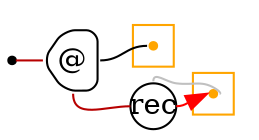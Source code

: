 digraph G {
  rankdir=LR;
  edge[arrowhead=none,arrowtail=none];
  node[fixedsize=true,shape=circle]
  size="9.201041666666667,5.219270833333334";
  labeldistance=0;
  nodesep=.175;
  ranksep=.175;

 nd1[shape=point];
 nd2[label="@",tooltip="nd2-AppGraph",style=rounded,orientation=90,shape=house,width=.4,height=.4,color="#000000"];
 subgraph cluster_nd4 {
   graph[style=fill,color="orange"];
   ndcluster_nd4[tooltip="nd4",orientation=90,shape=point,color="orange"];
 };
   subgraph cluster_nd60 {
     graph[style=fill,color="orange"];
     ndcluster_nd60[tooltip="nd60",orientation=90,shape=point,color="orange"];
   };
 nd58[label="rec",tooltip="nd58-RecurGraph",style=rounded,width=.3,height=.3,color="#000000"];

  nd58->ndcluster_nd60[dir=back,headport=e,tailport=n,color=grey,arrowhead=none,arrowtail=none];
  nd58->ndcluster_nd60[tailport=e,headport=w,color=red,arrowhead=normal];
  nd2->ndcluster_nd4[tailport=e,headport=w];
  nd2->nd58[tailport=s,headport=w,color="#b70000",arrowhead=none,arrowtail=none];
  nd1->nd2[tailport=e,headport=w,color="#b70000",arrowhead=none,arrowtail=none];
}